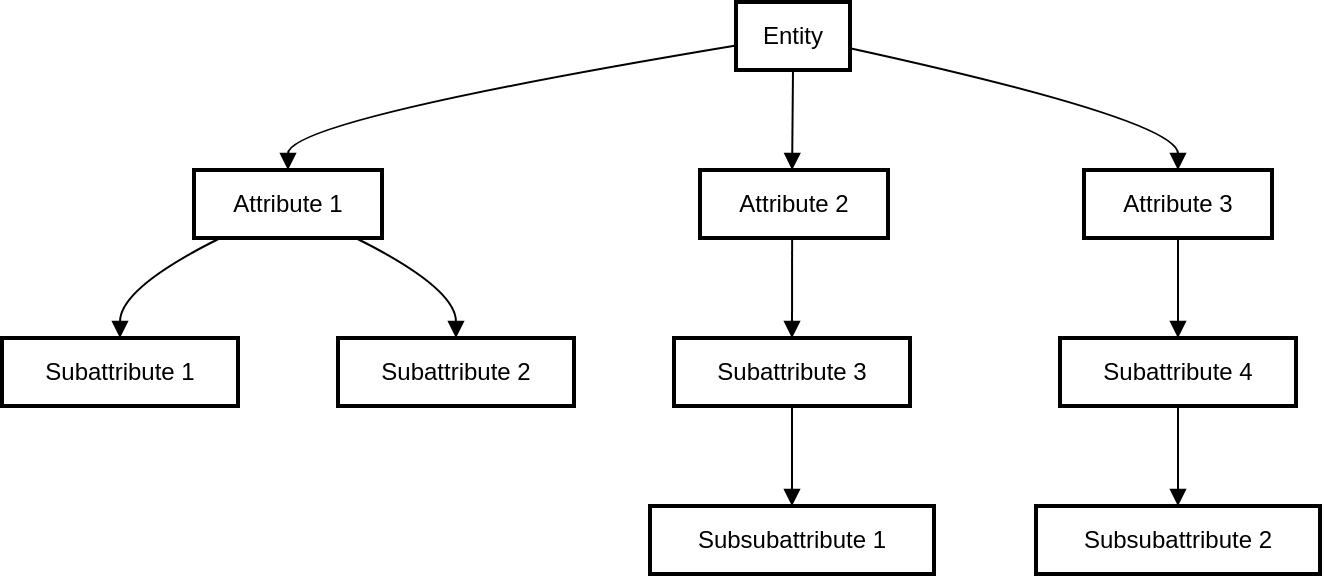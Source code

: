 <mxfile version="24.7.2" type="github">
  <diagram name="Página-1" id="otQw2D9yQuuCfAHyR4ee">
    <mxGraphModel>
      <root>
        <mxCell id="0" />
        <mxCell id="1" parent="0" />
        <mxCell id="2" value="Entity" style="whiteSpace=wrap;strokeWidth=2;" vertex="1" parent="1">
          <mxGeometry x="367" width="57" height="34" as="geometry" />
        </mxCell>
        <mxCell id="3" value="Attribute 1" style="whiteSpace=wrap;strokeWidth=2;" vertex="1" parent="1">
          <mxGeometry x="96" y="84" width="94" height="34" as="geometry" />
        </mxCell>
        <mxCell id="4" value="Attribute 2" style="whiteSpace=wrap;strokeWidth=2;" vertex="1" parent="1">
          <mxGeometry x="349" y="84" width="94" height="34" as="geometry" />
        </mxCell>
        <mxCell id="5" value="Attribute 3" style="whiteSpace=wrap;strokeWidth=2;" vertex="1" parent="1">
          <mxGeometry x="541" y="84" width="94" height="34" as="geometry" />
        </mxCell>
        <mxCell id="6" value="Subattribute 1" style="whiteSpace=wrap;strokeWidth=2;" vertex="1" parent="1">
          <mxGeometry y="168" width="118" height="34" as="geometry" />
        </mxCell>
        <mxCell id="7" value="Subattribute 2" style="whiteSpace=wrap;strokeWidth=2;" vertex="1" parent="1">
          <mxGeometry x="168" y="168" width="118" height="34" as="geometry" />
        </mxCell>
        <mxCell id="8" value="Subattribute 3" style="whiteSpace=wrap;strokeWidth=2;" vertex="1" parent="1">
          <mxGeometry x="336" y="168" width="118" height="34" as="geometry" />
        </mxCell>
        <mxCell id="9" value="Subsubattribute 1" style="whiteSpace=wrap;strokeWidth=2;" vertex="1" parent="1">
          <mxGeometry x="324" y="252" width="142" height="34" as="geometry" />
        </mxCell>
        <mxCell id="10" value="Subattribute 4" style="whiteSpace=wrap;strokeWidth=2;" vertex="1" parent="1">
          <mxGeometry x="529" y="168" width="118" height="34" as="geometry" />
        </mxCell>
        <mxCell id="11" value="Subsubattribute 2" style="whiteSpace=wrap;strokeWidth=2;" vertex="1" parent="1">
          <mxGeometry x="517" y="252" width="142" height="34" as="geometry" />
        </mxCell>
        <mxCell id="12" value="" style="curved=1;startArrow=none;endArrow=block;exitX=0;exitY=0.64;entryX=0.5;entryY=0;" edge="1" parent="1" source="2" target="3">
          <mxGeometry relative="1" as="geometry">
            <Array as="points">
              <mxPoint x="143" y="59" />
            </Array>
          </mxGeometry>
        </mxCell>
        <mxCell id="13" value="" style="curved=1;startArrow=none;endArrow=block;exitX=0.5;exitY=1;entryX=0.49;entryY=0;" edge="1" parent="1" source="2" target="4">
          <mxGeometry relative="1" as="geometry">
            <Array as="points" />
          </mxGeometry>
        </mxCell>
        <mxCell id="14" value="" style="curved=1;startArrow=none;endArrow=block;exitX=1;exitY=0.68;entryX=0.5;entryY=0;" edge="1" parent="1" source="2" target="5">
          <mxGeometry relative="1" as="geometry">
            <Array as="points">
              <mxPoint x="588" y="59" />
            </Array>
          </mxGeometry>
        </mxCell>
        <mxCell id="15" value="" style="curved=1;startArrow=none;endArrow=block;exitX=0.14;exitY=1;entryX=0.5;entryY=0;" edge="1" parent="1" source="3" target="6">
          <mxGeometry relative="1" as="geometry">
            <Array as="points">
              <mxPoint x="59" y="143" />
            </Array>
          </mxGeometry>
        </mxCell>
        <mxCell id="16" value="" style="curved=1;startArrow=none;endArrow=block;exitX=0.86;exitY=1;entryX=0.5;entryY=0;" edge="1" parent="1" source="3" target="7">
          <mxGeometry relative="1" as="geometry">
            <Array as="points">
              <mxPoint x="227" y="143" />
            </Array>
          </mxGeometry>
        </mxCell>
        <mxCell id="17" value="" style="curved=1;startArrow=none;endArrow=block;exitX=0.49;exitY=1;entryX=0.5;entryY=0;" edge="1" parent="1" source="4" target="8">
          <mxGeometry relative="1" as="geometry">
            <Array as="points" />
          </mxGeometry>
        </mxCell>
        <mxCell id="18" value="" style="curved=1;startArrow=none;endArrow=block;exitX=0.5;exitY=1;entryX=0.5;entryY=0;" edge="1" parent="1" source="8" target="9">
          <mxGeometry relative="1" as="geometry">
            <Array as="points" />
          </mxGeometry>
        </mxCell>
        <mxCell id="19" value="" style="curved=1;startArrow=none;endArrow=block;exitX=0.5;exitY=1;entryX=0.5;entryY=0;" edge="1" parent="1" source="5" target="10">
          <mxGeometry relative="1" as="geometry">
            <Array as="points" />
          </mxGeometry>
        </mxCell>
        <mxCell id="20" value="" style="curved=1;startArrow=none;endArrow=block;exitX=0.5;exitY=1;entryX=0.5;entryY=0;" edge="1" parent="1" source="10" target="11">
          <mxGeometry relative="1" as="geometry">
            <Array as="points" />
          </mxGeometry>
        </mxCell>
      </root>
    </mxGraphModel>
  </diagram>
</mxfile>
